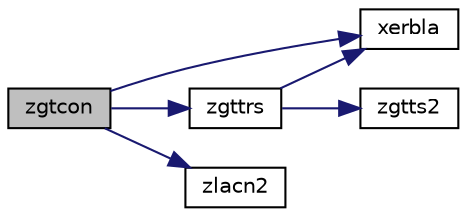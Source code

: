 digraph "zgtcon"
{
 // LATEX_PDF_SIZE
  edge [fontname="Helvetica",fontsize="10",labelfontname="Helvetica",labelfontsize="10"];
  node [fontname="Helvetica",fontsize="10",shape=record];
  rankdir="LR";
  Node1 [label="zgtcon",height=0.2,width=0.4,color="black", fillcolor="grey75", style="filled", fontcolor="black",tooltip="ZGTCON"];
  Node1 -> Node2 [color="midnightblue",fontsize="10",style="solid",fontname="Helvetica"];
  Node2 [label="xerbla",height=0.2,width=0.4,color="black", fillcolor="white", style="filled",URL="$xerbla_8f.html#a377ee61015baf8dea7770b3a404b1c07",tooltip="XERBLA"];
  Node1 -> Node3 [color="midnightblue",fontsize="10",style="solid",fontname="Helvetica"];
  Node3 [label="zgttrs",height=0.2,width=0.4,color="black", fillcolor="white", style="filled",URL="$zgttrs_8f.html#a5435936793916e289edd3a7322e770de",tooltip="ZGTTRS"];
  Node3 -> Node2 [color="midnightblue",fontsize="10",style="solid",fontname="Helvetica"];
  Node3 -> Node4 [color="midnightblue",fontsize="10",style="solid",fontname="Helvetica"];
  Node4 [label="zgtts2",height=0.2,width=0.4,color="black", fillcolor="white", style="filled",URL="$zgtts2_8f.html#a11d60b5dc29a0f78c56fea7e602ae5b7",tooltip="ZGTTS2 solves a system of linear equations with a tridiagonal matrix using the LU factorization compu..."];
  Node1 -> Node5 [color="midnightblue",fontsize="10",style="solid",fontname="Helvetica"];
  Node5 [label="zlacn2",height=0.2,width=0.4,color="black", fillcolor="white", style="filled",URL="$zlacn2_8f.html#a0fbe7a858e42dcf07db12aa892a9e513",tooltip="ZLACN2 estimates the 1-norm of a square matrix, using reverse communication for evaluating matrix-vec..."];
}
